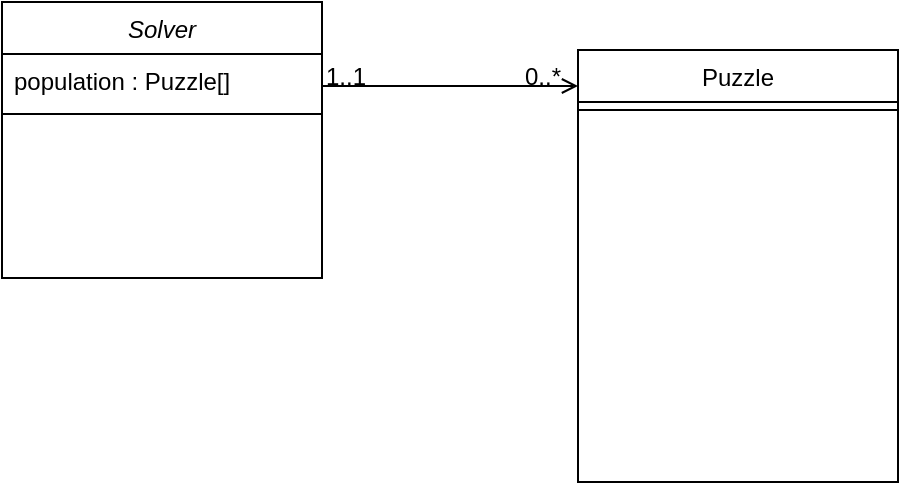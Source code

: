 <mxfile version="16.1.2" type="device" pages="2"><diagram id="C5RBs43oDa-KdzZeNtuy" name="Page-1"><mxGraphModel dx="585" dy="721" grid="1" gridSize="10" guides="1" tooltips="1" connect="1" arrows="1" fold="1" page="1" pageScale="1" pageWidth="827" pageHeight="1169" math="0" shadow="0"><root><mxCell id="WIyWlLk6GJQsqaUBKTNV-0"/><mxCell id="WIyWlLk6GJQsqaUBKTNV-1" parent="WIyWlLk6GJQsqaUBKTNV-0"/><mxCell id="zkfFHV4jXpPFQw0GAbJ--0" value="Solver" style="swimlane;fontStyle=2;align=center;verticalAlign=top;childLayout=stackLayout;horizontal=1;startSize=26;horizontalStack=0;resizeParent=1;resizeLast=0;collapsible=1;marginBottom=0;rounded=0;shadow=0;strokeWidth=1;" parent="WIyWlLk6GJQsqaUBKTNV-1" vertex="1"><mxGeometry x="220" y="120" width="160" height="138" as="geometry"><mxRectangle x="230" y="140" width="160" height="26" as="alternateBounds"/></mxGeometry></mxCell><mxCell id="zkfFHV4jXpPFQw0GAbJ--1" value="population : Puzzle[]" style="text;align=left;verticalAlign=top;spacingLeft=4;spacingRight=4;overflow=hidden;rotatable=0;points=[[0,0.5],[1,0.5]];portConstraint=eastwest;" parent="zkfFHV4jXpPFQw0GAbJ--0" vertex="1"><mxGeometry y="26" width="160" height="26" as="geometry"/></mxCell><mxCell id="zkfFHV4jXpPFQw0GAbJ--4" value="" style="line;html=1;strokeWidth=1;align=left;verticalAlign=middle;spacingTop=-1;spacingLeft=3;spacingRight=3;rotatable=0;labelPosition=right;points=[];portConstraint=eastwest;" parent="zkfFHV4jXpPFQw0GAbJ--0" vertex="1"><mxGeometry y="52" width="160" height="8" as="geometry"/></mxCell><mxCell id="zkfFHV4jXpPFQw0GAbJ--17" value="Puzzle" style="swimlane;fontStyle=0;align=center;verticalAlign=top;childLayout=stackLayout;horizontal=1;startSize=26;horizontalStack=0;resizeParent=1;resizeLast=0;collapsible=1;marginBottom=0;rounded=0;shadow=0;strokeWidth=1;" parent="WIyWlLk6GJQsqaUBKTNV-1" vertex="1"><mxGeometry x="508" y="144" width="160" height="216" as="geometry"><mxRectangle x="550" y="140" width="160" height="26" as="alternateBounds"/></mxGeometry></mxCell><mxCell id="zkfFHV4jXpPFQw0GAbJ--23" value="" style="line;html=1;strokeWidth=1;align=left;verticalAlign=middle;spacingTop=-1;spacingLeft=3;spacingRight=3;rotatable=0;labelPosition=right;points=[];portConstraint=eastwest;" parent="zkfFHV4jXpPFQw0GAbJ--17" vertex="1"><mxGeometry y="26" width="160" height="8" as="geometry"/></mxCell><mxCell id="zkfFHV4jXpPFQw0GAbJ--26" value="" style="endArrow=open;shadow=0;strokeWidth=1;rounded=0;endFill=1;edgeStyle=elbowEdgeStyle;elbow=vertical;" parent="WIyWlLk6GJQsqaUBKTNV-1" edge="1"><mxGeometry x="0.5" y="41" relative="1" as="geometry"><mxPoint x="380" y="162" as="sourcePoint"/><mxPoint x="508" y="162" as="targetPoint"/><mxPoint x="-40" y="32" as="offset"/></mxGeometry></mxCell><mxCell id="zkfFHV4jXpPFQw0GAbJ--27" value="1..1" style="resizable=0;align=left;verticalAlign=bottom;labelBackgroundColor=none;fontSize=12;" parent="zkfFHV4jXpPFQw0GAbJ--26" connectable="0" vertex="1"><mxGeometry x="-1" relative="1" as="geometry"><mxPoint y="4" as="offset"/></mxGeometry></mxCell><mxCell id="zkfFHV4jXpPFQw0GAbJ--28" value="0..*" style="resizable=0;align=right;verticalAlign=bottom;labelBackgroundColor=none;fontSize=12;" parent="zkfFHV4jXpPFQw0GAbJ--26" connectable="0" vertex="1"><mxGeometry x="1" relative="1" as="geometry"><mxPoint x="-7" y="4" as="offset"/></mxGeometry></mxCell></root></mxGraphModel></diagram><diagram id="7c2rtoXs6PsDfmHowLF9" name="Page-2"><mxGraphModel dx="1003" dy="1236" grid="1" gridSize="10" guides="1" tooltips="1" connect="1" arrows="1" fold="1" page="1" pageScale="1" pageWidth="827" pageHeight="1169" math="0" shadow="0"><root><mxCell id="UcuO-DS8-VFAYmBkrjpA-0"/><mxCell id="UcuO-DS8-VFAYmBkrjpA-1" parent="UcuO-DS8-VFAYmBkrjpA-0"/><mxCell id="UcuO-DS8-VFAYmBkrjpA-15" style="edgeStyle=orthogonalEdgeStyle;rounded=0;orthogonalLoop=1;jettySize=auto;html=1;" edge="1" parent="UcuO-DS8-VFAYmBkrjpA-1" source="UcuO-DS8-VFAYmBkrjpA-2" target="UcuO-DS8-VFAYmBkrjpA-3"><mxGeometry relative="1" as="geometry"/></mxCell><mxCell id="UcuO-DS8-VFAYmBkrjpA-2" value="Generate population" style="rounded=0;whiteSpace=wrap;html=1;" vertex="1" parent="UcuO-DS8-VFAYmBkrjpA-1"><mxGeometry x="326" y="120" width="120" height="60" as="geometry"/></mxCell><mxCell id="UcuO-DS8-VFAYmBkrjpA-17" style="edgeStyle=orthogonalEdgeStyle;rounded=0;orthogonalLoop=1;jettySize=auto;html=1;entryX=0.5;entryY=0;entryDx=0;entryDy=0;" edge="1" parent="UcuO-DS8-VFAYmBkrjpA-1" source="UcuO-DS8-VFAYmBkrjpA-3" target="UcuO-DS8-VFAYmBkrjpA-16"><mxGeometry relative="1" as="geometry"/></mxCell><mxCell id="UcuO-DS8-VFAYmBkrjpA-3" value="Rate populations fitness" style="rounded=0;whiteSpace=wrap;html=1;" vertex="1" parent="UcuO-DS8-VFAYmBkrjpA-1"><mxGeometry x="326" y="250" width="120" height="60" as="geometry"/></mxCell><mxCell id="UcuO-DS8-VFAYmBkrjpA-14" style="edgeStyle=orthogonalEdgeStyle;rounded=0;orthogonalLoop=1;jettySize=auto;html=1;entryX=0.5;entryY=0;entryDx=0;entryDy=0;" edge="1" parent="UcuO-DS8-VFAYmBkrjpA-1" source="UcuO-DS8-VFAYmBkrjpA-4" target="UcuO-DS8-VFAYmBkrjpA-6"><mxGeometry relative="1" as="geometry"/></mxCell><mxCell id="UcuO-DS8-VFAYmBkrjpA-22" style="edgeStyle=orthogonalEdgeStyle;rounded=0;orthogonalLoop=1;jettySize=auto;html=1;entryX=0;entryY=0.5;entryDx=0;entryDy=0;" edge="1" parent="UcuO-DS8-VFAYmBkrjpA-1" source="UcuO-DS8-VFAYmBkrjpA-4" target="UcuO-DS8-VFAYmBkrjpA-19"><mxGeometry relative="1" as="geometry"/></mxCell><mxCell id="UcuO-DS8-VFAYmBkrjpA-4" value="Is less than counter and&amp;nbsp;&lt;br&gt;puzzle not completed" style="rhombus;whiteSpace=wrap;html=1;" vertex="1" parent="UcuO-DS8-VFAYmBkrjpA-1"><mxGeometry x="308.5" y="479" width="155" height="105" as="geometry"/></mxCell><mxCell id="UcuO-DS8-VFAYmBkrjpA-12" style="edgeStyle=orthogonalEdgeStyle;rounded=0;orthogonalLoop=1;jettySize=auto;html=1;entryX=0.5;entryY=0;entryDx=0;entryDy=0;" edge="1" parent="UcuO-DS8-VFAYmBkrjpA-1" source="UcuO-DS8-VFAYmBkrjpA-5" target="UcuO-DS8-VFAYmBkrjpA-6"><mxGeometry relative="1" as="geometry"><Array as="points"><mxPoint x="200" y="624"/><mxPoint x="386" y="624"/></Array></mxGeometry></mxCell><mxCell id="UcuO-DS8-VFAYmBkrjpA-5" value="Repair population" style="rounded=0;whiteSpace=wrap;html=1;" vertex="1" parent="UcuO-DS8-VFAYmBkrjpA-1"><mxGeometry x="140" y="671.5" width="120" height="60" as="geometry"/></mxCell><mxCell id="UcuO-DS8-VFAYmBkrjpA-11" style="edgeStyle=orthogonalEdgeStyle;rounded=0;orthogonalLoop=1;jettySize=auto;html=1;" edge="1" parent="UcuO-DS8-VFAYmBkrjpA-1" source="UcuO-DS8-VFAYmBkrjpA-6" target="UcuO-DS8-VFAYmBkrjpA-5"><mxGeometry relative="1" as="geometry"/></mxCell><mxCell id="UcuO-DS8-VFAYmBkrjpA-20" style="edgeStyle=orthogonalEdgeStyle;rounded=0;orthogonalLoop=1;jettySize=auto;html=1;" edge="1" parent="UcuO-DS8-VFAYmBkrjpA-1" source="UcuO-DS8-VFAYmBkrjpA-6" target="UcuO-DS8-VFAYmBkrjpA-7"><mxGeometry relative="1" as="geometry"/></mxCell><mxCell id="UcuO-DS8-VFAYmBkrjpA-6" value="Does any in population violate constraints" style="rhombus;whiteSpace=wrap;html=1;" vertex="1" parent="UcuO-DS8-VFAYmBkrjpA-1"><mxGeometry x="316" y="644" width="140" height="115" as="geometry"/></mxCell><mxCell id="UcuO-DS8-VFAYmBkrjpA-9" style="edgeStyle=orthogonalEdgeStyle;rounded=0;orthogonalLoop=1;jettySize=auto;html=1;entryX=0.5;entryY=0;entryDx=0;entryDy=0;startArrow=none;" edge="1" parent="UcuO-DS8-VFAYmBkrjpA-1" source="UcuO-DS8-VFAYmBkrjpA-30" target="UcuO-DS8-VFAYmBkrjpA-8"><mxGeometry relative="1" as="geometry"/></mxCell><mxCell id="UcuO-DS8-VFAYmBkrjpA-21" style="edgeStyle=orthogonalEdgeStyle;rounded=0;orthogonalLoop=1;jettySize=auto;html=1;entryX=0.5;entryY=1;entryDx=0;entryDy=0;" edge="1" parent="UcuO-DS8-VFAYmBkrjpA-1" source="UcuO-DS8-VFAYmBkrjpA-7" target="UcuO-DS8-VFAYmBkrjpA-19"><mxGeometry relative="1" as="geometry"/></mxCell><mxCell id="UcuO-DS8-VFAYmBkrjpA-7" value="Is puzzle complete" style="rhombus;whiteSpace=wrap;html=1;" vertex="1" parent="UcuO-DS8-VFAYmBkrjpA-1"><mxGeometry x="316" y="838" width="140" height="120" as="geometry"/></mxCell><mxCell id="UcuO-DS8-VFAYmBkrjpA-10" style="edgeStyle=orthogonalEdgeStyle;rounded=0;orthogonalLoop=1;jettySize=auto;html=1;entryX=0;entryY=0.5;entryDx=0;entryDy=0;" edge="1" parent="UcuO-DS8-VFAYmBkrjpA-1" source="UcuO-DS8-VFAYmBkrjpA-8" target="UcuO-DS8-VFAYmBkrjpA-3"><mxGeometry relative="1" as="geometry"><Array as="points"><mxPoint x="100" y="1078"/><mxPoint x="100" y="280"/></Array></mxGeometry></mxCell><mxCell id="UcuO-DS8-VFAYmBkrjpA-8" value="Mutate population" style="rounded=0;whiteSpace=wrap;html=1;" vertex="1" parent="UcuO-DS8-VFAYmBkrjpA-1"><mxGeometry x="326" y="1048" width="120" height="60" as="geometry"/></mxCell><mxCell id="UcuO-DS8-VFAYmBkrjpA-18" style="edgeStyle=orthogonalEdgeStyle;rounded=0;orthogonalLoop=1;jettySize=auto;html=1;entryX=0.5;entryY=0;entryDx=0;entryDy=0;" edge="1" parent="UcuO-DS8-VFAYmBkrjpA-1" source="UcuO-DS8-VFAYmBkrjpA-16" target="UcuO-DS8-VFAYmBkrjpA-4"><mxGeometry relative="1" as="geometry"/></mxCell><mxCell id="UcuO-DS8-VFAYmBkrjpA-16" value="Select population" style="rounded=0;whiteSpace=wrap;html=1;" vertex="1" parent="UcuO-DS8-VFAYmBkrjpA-1"><mxGeometry x="326" y="350" width="120" height="60" as="geometry"/></mxCell><mxCell id="UcuO-DS8-VFAYmBkrjpA-19" value="End" style="rounded=1;whiteSpace=wrap;html=1;" vertex="1" parent="UcuO-DS8-VFAYmBkrjpA-1"><mxGeometry x="610" y="512.5" width="120" height="38" as="geometry"/></mxCell><mxCell id="UcuO-DS8-VFAYmBkrjpA-23" value="Yes" style="text;html=1;strokeColor=none;fillColor=none;align=center;verticalAlign=middle;whiteSpace=wrap;rounded=0;" vertex="1" parent="UcuO-DS8-VFAYmBkrjpA-1"><mxGeometry x="268" y="678" width="60" height="30" as="geometry"/></mxCell><mxCell id="UcuO-DS8-VFAYmBkrjpA-24" value="Yes" style="text;html=1;strokeColor=none;fillColor=none;align=center;verticalAlign=middle;whiteSpace=wrap;rounded=0;" vertex="1" parent="UcuO-DS8-VFAYmBkrjpA-1"><mxGeometry x="490" y="870" width="60" height="30" as="geometry"/></mxCell><mxCell id="UcuO-DS8-VFAYmBkrjpA-25" value="Yes" style="text;html=1;strokeColor=none;fillColor=none;align=center;verticalAlign=middle;whiteSpace=wrap;rounded=0;" vertex="1" parent="UcuO-DS8-VFAYmBkrjpA-1"><mxGeometry x="370" y="585" width="60" height="30" as="geometry"/></mxCell><mxCell id="UcuO-DS8-VFAYmBkrjpA-27" value="No" style="text;html=1;strokeColor=none;fillColor=none;align=center;verticalAlign=middle;whiteSpace=wrap;rounded=0;" vertex="1" parent="UcuO-DS8-VFAYmBkrjpA-1"><mxGeometry x="490" y="510" width="60" height="30" as="geometry"/></mxCell><mxCell id="UcuO-DS8-VFAYmBkrjpA-29" value="No" style="text;html=1;strokeColor=none;fillColor=none;align=center;verticalAlign=middle;whiteSpace=wrap;rounded=0;" vertex="1" parent="UcuO-DS8-VFAYmBkrjpA-1"><mxGeometry x="350" y="770" width="60" height="30" as="geometry"/></mxCell><mxCell id="UcuO-DS8-VFAYmBkrjpA-30" value="No" style="text;html=1;strokeColor=none;fillColor=none;align=center;verticalAlign=middle;whiteSpace=wrap;rounded=0;" vertex="1" parent="UcuO-DS8-VFAYmBkrjpA-1"><mxGeometry x="356" y="990" width="60" height="30" as="geometry"/></mxCell><mxCell id="UcuO-DS8-VFAYmBkrjpA-31" value="" style="edgeStyle=orthogonalEdgeStyle;rounded=0;orthogonalLoop=1;jettySize=auto;html=1;entryX=0.5;entryY=0;entryDx=0;entryDy=0;endArrow=none;" edge="1" parent="UcuO-DS8-VFAYmBkrjpA-1" source="UcuO-DS8-VFAYmBkrjpA-7" target="UcuO-DS8-VFAYmBkrjpA-30"><mxGeometry relative="1" as="geometry"><mxPoint x="386" y="958" as="sourcePoint"/><mxPoint x="386" y="1048" as="targetPoint"/></mxGeometry></mxCell></root></mxGraphModel></diagram></mxfile>